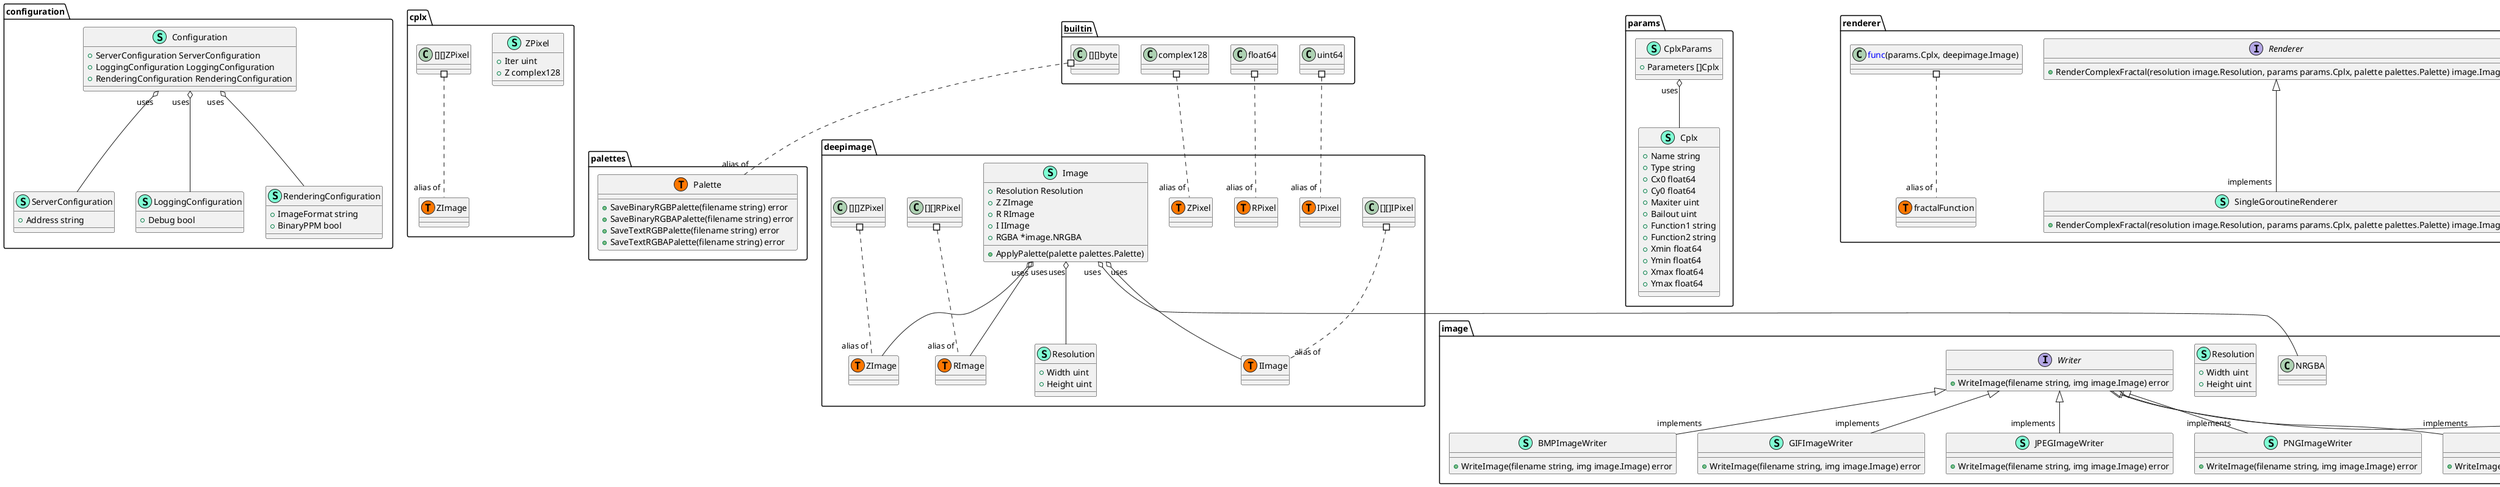 @startuml
namespace configuration {
    class Configuration << (S,Aquamarine) >> {
        + ServerConfiguration ServerConfiguration
        + LoggingConfiguration LoggingConfiguration
        + RenderingConfiguration RenderingConfiguration

    }
    class LoggingConfiguration << (S,Aquamarine) >> {
        + Debug bool

    }
    class RenderingConfiguration << (S,Aquamarine) >> {
        + ImageFormat string
        + BinaryPPM bool

    }
    class ServerConfiguration << (S,Aquamarine) >> {
        + Address string

    }
}


"configuration.Configuration""uses" o-- "configuration.LoggingConfiguration"
"configuration.Configuration""uses" o-- "configuration.RenderingConfiguration"
"configuration.Configuration""uses" o-- "configuration.ServerConfiguration"

namespace cplx {
    class ZPixel << (S,Aquamarine) >> {
        + Iter uint
        + Z complex128

    }
    class cplx.ZImage << (T, #FF7700) >>  {
    }
}



namespace deepimage {
    class Image << (S,Aquamarine) >> {
        + Resolution Resolution
        + Z ZImage
        + R RImage
        + I IImage
        + RGBA *image.NRGBA

        + ApplyPalette(palette palettes.Palette) 

    }
    class Resolution << (S,Aquamarine) >> {
        + Width uint
        + Height uint

    }
    class deepimage.IImage << (T, #FF7700) >>  {
    }
    class deepimage.IPixel << (T, #FF7700) >>  {
    }
    class deepimage.RImage << (T, #FF7700) >>  {
    }
    class deepimage.RPixel << (T, #FF7700) >>  {
    }
    class deepimage.ZImage << (T, #FF7700) >>  {
    }
    class deepimage.ZPixel << (T, #FF7700) >>  {
    }
}


"deepimage.Image""uses" o-- "deepimage.IImage"
"deepimage.Image""uses" o-- "deepimage.RImage"
"deepimage.Image""uses" o-- "deepimage.Resolution"
"deepimage.Image""uses" o-- "deepimage.ZImage"
"deepimage.Image""uses" o-- "image.NRGBA"

namespace image {
    class BMPImageWriter << (S,Aquamarine) >> {
        + WriteImage(filename string, img image.Image) error

    }
    class GIFImageWriter << (S,Aquamarine) >> {
        + WriteImage(filename string, img image.Image) error

    }
    class JPEGImageWriter << (S,Aquamarine) >> {
        + WriteImage(filename string, img image.Image) error

    }
    class PNGImageWriter << (S,Aquamarine) >> {
        + WriteImage(filename string, img image.Image) error

    }
    class PPMImageWriter << (S,Aquamarine) >> {
        + WriteImage(filename string, img image.Image) error

    }
    class Resolution << (S,Aquamarine) >> {
        + Width uint
        + Height uint

    }
    class TGAImageWriter << (S,Aquamarine) >> {
        + WriteImage(filename string, img image.Image) error

    }
    interface Writer  {
        + WriteImage(filename string, img image.Image) error

    }
}

"image.Writer" <|-- "implements""image.BMPImageWriter"
"image.Writer" <|-- "implements""image.GIFImageWriter"
"image.Writer" <|-- "implements""image.JPEGImageWriter"
"image.Writer" <|-- "implements""image.PNGImageWriter"
"image.Writer" <|-- "implements""image.PPMImageWriter"
"image.Writer" <|-- "implements""image.TGAImageWriter"


namespace palettes {
    class Palette << (S,Aquamarine) >> {
        + SaveBinaryRGBPalette(filename string) error
        + SaveBinaryRGBAPalette(filename string) error
        + SaveTextRGBPalette(filename string) error
        + SaveTextRGBAPalette(filename string) error

    }
    class palettes.Palette << (T, #FF7700) >>  {
    }
}



namespace params {
    class Cplx << (S,Aquamarine) >> {
        + Name string
        + Type string
        + Cx0 float64
        + Cy0 float64
        + Maxiter uint
        + Bailout uint
        + Function1 string
        + Function2 string
        + Xmin float64
        + Ymin float64
        + Xmax float64
        + Ymax float64

    }
    class CplxParams << (S,Aquamarine) >> {
        + Parameters []Cplx

    }
}


"params.CplxParams""uses" o-- "params.Cplx"

namespace renderer {
    interface Renderer  {
        + RenderComplexFractal(resolution image.Resolution, params params.Cplx, palette palettes.Palette) image.Image

    }
    class SingleGoroutineRenderer << (S,Aquamarine) >> {
        + RenderComplexFractal(resolution image.Resolution, params params.Cplx, palette palettes.Palette) image.Image

    }
    class renderer.fractalFunction << (T, #FF7700) >>  {
    }
    class "<font color=blue>func</font>(params.Cplx, deepimage.Image) " as fontcolorbluefuncfontparamsCplxdeepimageImage {
        'This class was created so that we can correctly have an alias pointing to this name. Since it contains dots that can break namespaces
    }
}

"renderer.Renderer" <|-- "implements""renderer.SingleGoroutineRenderer"


namespace server {
    class HTTPServer << (S,Aquamarine) >> {
        - port uint
        - renderer renderer.Renderer

        - indexPageHandler(w http.ResponseWriter, r *http.Request) 
        - newFractalPageHandler(w http.ResponseWriter, r *http.Request) 
        - galleryPageHandler(w http.ResponseWriter, r *http.Request) 
        - settingsPageHandler(w http.ResponseWriter, r *http.Request) 
        - staticImageHandler(w http.ResponseWriter, r *http.Request) 
        - staticIconHandler(w http.ResponseWriter, r *http.Request) 
        - styleSheetHandler(w http.ResponseWriter, r *http.Request) 
        - fractalTypeImageHandler(w http.ResponseWriter, r *http.Request) 

        + Serve() 

    }
    interface Server  {
        + Serve() 

    }
}

"server.Server" <|-- "implements""server.HTTPServer"


"__builtin__.[][]byte" #.. "alias of""palettes.Palette"
"__builtin__.complex128" #.. "alias of""deepimage.ZPixel"
"__builtin__.float64" #.. "alias of""deepimage.RPixel"
"__builtin__.uint64" #.. "alias of""deepimage.IPixel"
"cplx.[][]ZPixel" #.. "alias of""cplx.ZImage"
"deepimage.[][]IPixel" #.. "alias of""deepimage.IImage"
"deepimage.[][]RPixel" #.. "alias of""deepimage.RImage"
"deepimage.[][]ZPixel" #.. "alias of""deepimage.ZImage"
"renderer.fontcolorbluefuncfontparamsCplxdeepimageImage" #.. "alias of""renderer.fractalFunction"
@enduml
